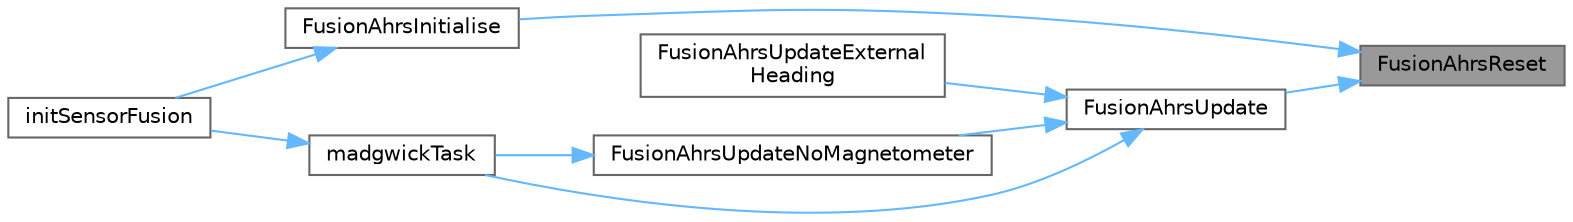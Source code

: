 digraph "FusionAhrsReset"
{
 // LATEX_PDF_SIZE
  bgcolor="transparent";
  edge [fontname=Helvetica,fontsize=10,labelfontname=Helvetica,labelfontsize=10];
  node [fontname=Helvetica,fontsize=10,shape=box,height=0.2,width=0.4];
  rankdir="RL";
  Node1 [id="Node000001",label="FusionAhrsReset",height=0.2,width=0.4,color="gray40", fillcolor="grey60", style="filled", fontcolor="black",tooltip="Resets the AHRS algorithm. This is equivalent to reinitialising the algorithm while maintaining the c..."];
  Node1 -> Node2 [id="edge1_Node000001_Node000002",dir="back",color="steelblue1",style="solid",tooltip=" "];
  Node2 [id="Node000002",label="FusionAhrsInitialise",height=0.2,width=0.4,color="grey40", fillcolor="white", style="filled",URL="$_fusion_ahrs_8c.html#ac753e0112b48de5247710bdde3a77dcd",tooltip="Initialises the AHRS algorithm structure."];
  Node2 -> Node3 [id="edge2_Node000002_Node000003",dir="back",color="steelblue1",style="solid",tooltip=" "];
  Node3 [id="Node000003",label="initSensorFusion",height=0.2,width=0.4,color="grey40", fillcolor="white", style="filled",URL="$sensor_8c.html#a1376a3487bad23e043fc5e7347f287f4",tooltip="Startet die RTOS-Tasks der ganzen Sensoren und initalisiert den Timer."];
  Node1 -> Node4 [id="edge3_Node000001_Node000004",dir="back",color="steelblue1",style="solid",tooltip=" "];
  Node4 [id="Node000004",label="FusionAhrsUpdate",height=0.2,width=0.4,color="grey40", fillcolor="white", style="filled",URL="$_fusion_ahrs_8c.html#af98205155fc3110da2e6bf410f33b4c0",tooltip="Updates the AHRS algorithm using the gyroscope, accelerometer, and magnetometer measurements."];
  Node4 -> Node5 [id="edge4_Node000004_Node000005",dir="back",color="steelblue1",style="solid",tooltip=" "];
  Node5 [id="Node000005",label="FusionAhrsUpdateExternal\lHeading",height=0.2,width=0.4,color="grey40", fillcolor="white", style="filled",URL="$_fusion_ahrs_8c.html#a5b23b676f809c0b8a78b0cad9f29abb7",tooltip="Updates the AHRS algorithm using the gyroscope, accelerometer, and heading measurements."];
  Node4 -> Node6 [id="edge5_Node000004_Node000006",dir="back",color="steelblue1",style="solid",tooltip=" "];
  Node6 [id="Node000006",label="FusionAhrsUpdateNoMagnetometer",height=0.2,width=0.4,color="grey40", fillcolor="white", style="filled",URL="$_fusion_ahrs_8c.html#a16cba1de9039e57f2e25789e6ee64601",tooltip="Updates the AHRS algorithm using the gyroscope and accelerometer measurements only."];
  Node6 -> Node7 [id="edge6_Node000006_Node000007",dir="back",color="steelblue1",style="solid",tooltip=" "];
  Node7 [id="Node000007",label="madgwickTask",height=0.2,width=0.4,color="grey40", fillcolor="white", style="filled",URL="$sensor_8c.html#a6803f5e5b1e30c5696e294cb520e4564",tooltip="RTOS-Task des Madgwick-Filters. Wird durch einen Timer periodisch ausgelöst. Abhängig davo,..."];
  Node7 -> Node3 [id="edge7_Node000007_Node000003",dir="back",color="steelblue1",style="solid",tooltip=" "];
  Node4 -> Node7 [id="edge8_Node000004_Node000007",dir="back",color="steelblue1",style="solid",tooltip=" "];
}
